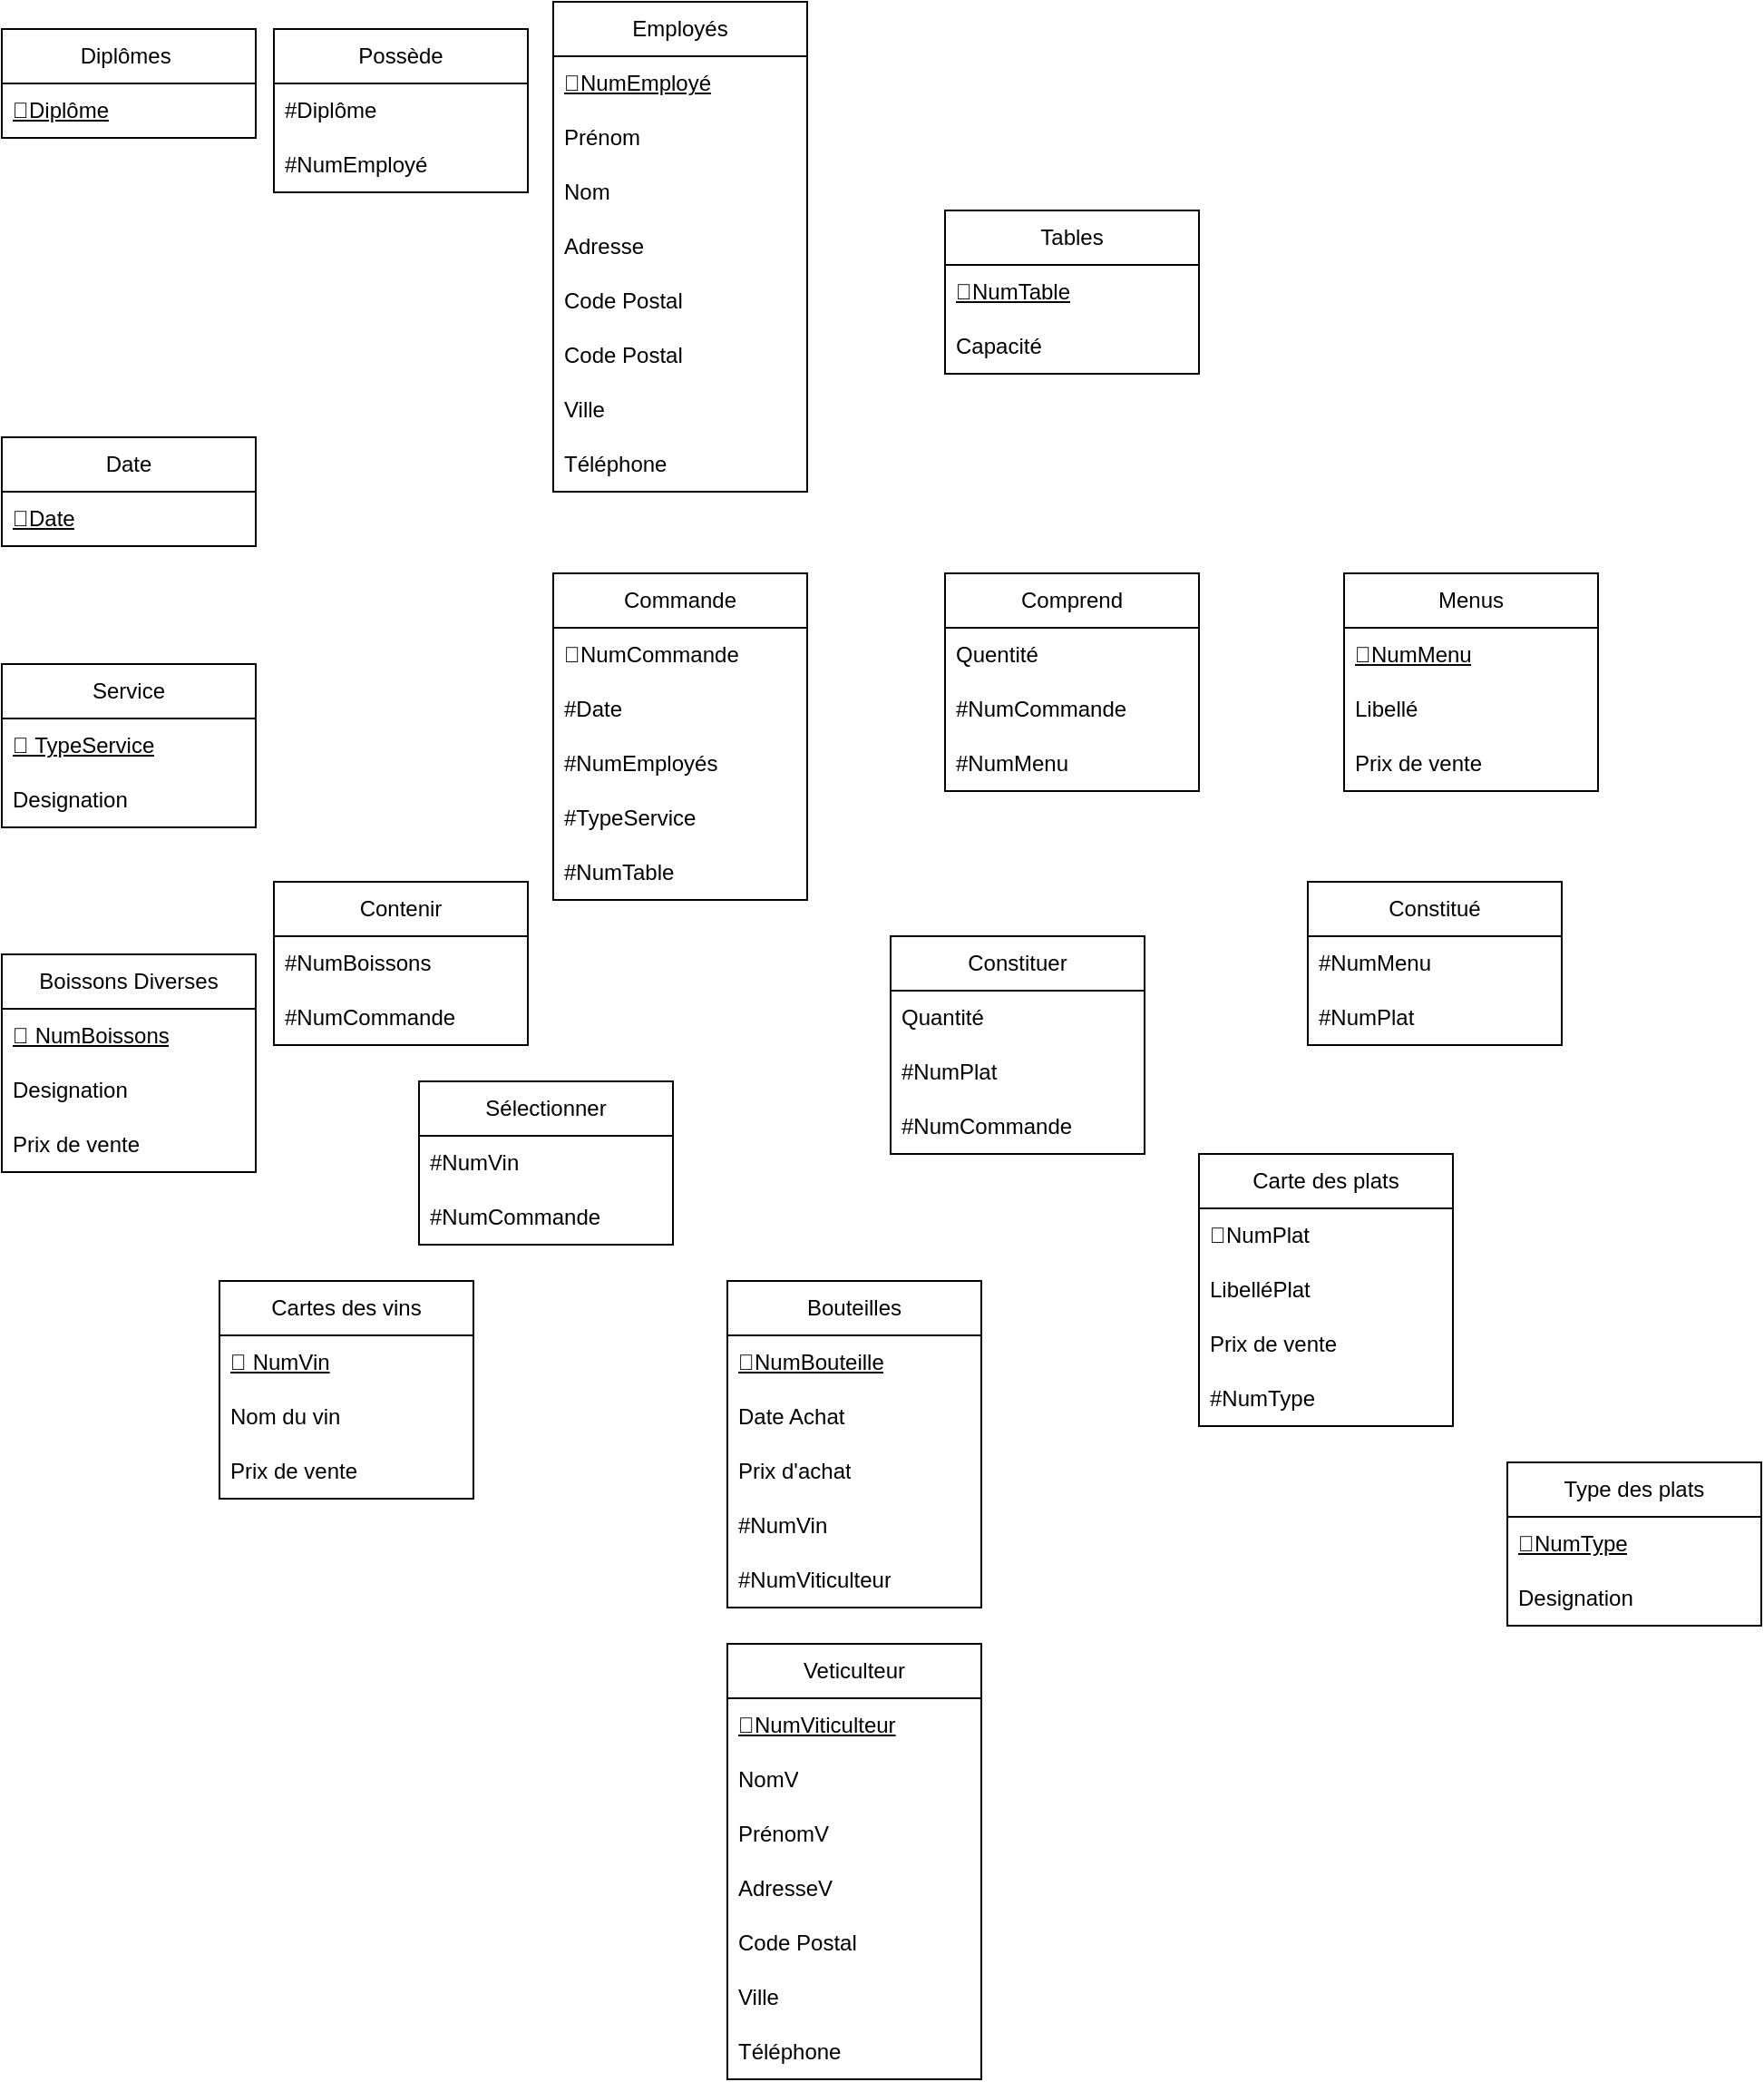 <mxfile version="21.6.3" type="device">
  <diagram name="Page-1" id="D2pk4G6JJesCG0xcJoy7">
    <mxGraphModel dx="624" dy="772" grid="1" gridSize="10" guides="1" tooltips="1" connect="1" arrows="1" fold="1" page="1" pageScale="1" pageWidth="827" pageHeight="1169" math="0" shadow="0">
      <root>
        <mxCell id="0" />
        <mxCell id="1" parent="0" />
        <mxCell id="8gkgv0WeasDvhIE8Wyls-1" value="Diplômes&lt;span style=&quot;white-space: pre;&quot;&gt;&#x9;&lt;/span&gt;&lt;br&gt;" style="swimlane;fontStyle=0;childLayout=stackLayout;horizontal=1;startSize=30;horizontalStack=0;resizeParent=1;resizeParentMax=0;resizeLast=0;collapsible=1;marginBottom=0;whiteSpace=wrap;html=1;" vertex="1" parent="1">
          <mxGeometry x="40" y="40" width="140" height="60" as="geometry" />
        </mxCell>
        <mxCell id="8gkgv0WeasDvhIE8Wyls-2" value="&lt;u style=&quot;border-color: var(--border-color);&quot;&gt;🔑&lt;/u&gt;&lt;u&gt;Diplôme&lt;/u&gt;" style="text;strokeColor=none;fillColor=none;align=left;verticalAlign=middle;spacingLeft=4;spacingRight=4;overflow=hidden;points=[[0,0.5],[1,0.5]];portConstraint=eastwest;rotatable=0;whiteSpace=wrap;html=1;" vertex="1" parent="8gkgv0WeasDvhIE8Wyls-1">
          <mxGeometry y="30" width="140" height="30" as="geometry" />
        </mxCell>
        <mxCell id="8gkgv0WeasDvhIE8Wyls-5" value="Employés" style="swimlane;fontStyle=0;childLayout=stackLayout;horizontal=1;startSize=30;horizontalStack=0;resizeParent=1;resizeParentMax=0;resizeLast=0;collapsible=1;marginBottom=0;whiteSpace=wrap;html=1;" vertex="1" parent="1">
          <mxGeometry x="344" y="25" width="140" height="270" as="geometry" />
        </mxCell>
        <mxCell id="8gkgv0WeasDvhIE8Wyls-6" value="&lt;u&gt;🔑NumEmployé&lt;span style=&quot;white-space: pre;&quot;&gt;&#x9;&lt;/span&gt;&lt;/u&gt;" style="text;strokeColor=none;fillColor=none;align=left;verticalAlign=middle;spacingLeft=4;spacingRight=4;overflow=hidden;points=[[0,0.5],[1,0.5]];portConstraint=eastwest;rotatable=0;whiteSpace=wrap;html=1;" vertex="1" parent="8gkgv0WeasDvhIE8Wyls-5">
          <mxGeometry y="30" width="140" height="30" as="geometry" />
        </mxCell>
        <mxCell id="8gkgv0WeasDvhIE8Wyls-8" value="Prénom&lt;span style=&quot;white-space: pre;&quot;&gt;&#x9;&lt;/span&gt;&lt;br&gt;" style="text;strokeColor=none;fillColor=none;align=left;verticalAlign=middle;spacingLeft=4;spacingRight=4;overflow=hidden;points=[[0,0.5],[1,0.5]];portConstraint=eastwest;rotatable=0;whiteSpace=wrap;html=1;" vertex="1" parent="8gkgv0WeasDvhIE8Wyls-5">
          <mxGeometry y="60" width="140" height="30" as="geometry" />
        </mxCell>
        <mxCell id="8gkgv0WeasDvhIE8Wyls-7" value="Nom&lt;span style=&quot;white-space: pre;&quot;&gt;&#x9;&lt;/span&gt;&lt;span style=&quot;white-space: pre;&quot;&gt;&#x9;&lt;/span&gt;&lt;span style=&quot;white-space: pre;&quot;&gt;&#x9;&lt;/span&gt;&lt;span style=&quot;white-space: pre;&quot;&gt;&#x9;&lt;/span&gt;&lt;span style=&quot;white-space: pre;&quot;&gt;&#x9;&lt;/span&gt;&lt;span style=&quot;white-space: pre;&quot;&gt;&#x9;&lt;/span&gt;&lt;br&gt;" style="text;strokeColor=none;fillColor=none;align=left;verticalAlign=middle;spacingLeft=4;spacingRight=4;overflow=hidden;points=[[0,0.5],[1,0.5]];portConstraint=eastwest;rotatable=0;whiteSpace=wrap;html=1;" vertex="1" parent="8gkgv0WeasDvhIE8Wyls-5">
          <mxGeometry y="90" width="140" height="30" as="geometry" />
        </mxCell>
        <mxCell id="8gkgv0WeasDvhIE8Wyls-9" value="Adresse" style="text;strokeColor=none;fillColor=none;align=left;verticalAlign=middle;spacingLeft=4;spacingRight=4;overflow=hidden;points=[[0,0.5],[1,0.5]];portConstraint=eastwest;rotatable=0;whiteSpace=wrap;html=1;" vertex="1" parent="8gkgv0WeasDvhIE8Wyls-5">
          <mxGeometry y="120" width="140" height="30" as="geometry" />
        </mxCell>
        <mxCell id="8gkgv0WeasDvhIE8Wyls-35" value="Code Postal" style="text;strokeColor=none;fillColor=none;align=left;verticalAlign=middle;spacingLeft=4;spacingRight=4;overflow=hidden;points=[[0,0.5],[1,0.5]];portConstraint=eastwest;rotatable=0;whiteSpace=wrap;html=1;" vertex="1" parent="8gkgv0WeasDvhIE8Wyls-5">
          <mxGeometry y="150" width="140" height="30" as="geometry" />
        </mxCell>
        <mxCell id="8gkgv0WeasDvhIE8Wyls-11" value="Code Postal" style="text;strokeColor=none;fillColor=none;align=left;verticalAlign=middle;spacingLeft=4;spacingRight=4;overflow=hidden;points=[[0,0.5],[1,0.5]];portConstraint=eastwest;rotatable=0;whiteSpace=wrap;html=1;" vertex="1" parent="8gkgv0WeasDvhIE8Wyls-5">
          <mxGeometry y="180" width="140" height="30" as="geometry" />
        </mxCell>
        <mxCell id="8gkgv0WeasDvhIE8Wyls-12" value="Ville" style="text;strokeColor=none;fillColor=none;align=left;verticalAlign=middle;spacingLeft=4;spacingRight=4;overflow=hidden;points=[[0,0.5],[1,0.5]];portConstraint=eastwest;rotatable=0;whiteSpace=wrap;html=1;" vertex="1" parent="8gkgv0WeasDvhIE8Wyls-5">
          <mxGeometry y="210" width="140" height="30" as="geometry" />
        </mxCell>
        <mxCell id="8gkgv0WeasDvhIE8Wyls-10" value="Téléphone" style="text;strokeColor=none;fillColor=none;align=left;verticalAlign=middle;spacingLeft=4;spacingRight=4;overflow=hidden;points=[[0,0.5],[1,0.5]];portConstraint=eastwest;rotatable=0;whiteSpace=wrap;html=1;" vertex="1" parent="8gkgv0WeasDvhIE8Wyls-5">
          <mxGeometry y="240" width="140" height="30" as="geometry" />
        </mxCell>
        <mxCell id="8gkgv0WeasDvhIE8Wyls-14" value="Date" style="swimlane;fontStyle=0;childLayout=stackLayout;horizontal=1;startSize=30;horizontalStack=0;resizeParent=1;resizeParentMax=0;resizeLast=0;collapsible=1;marginBottom=0;whiteSpace=wrap;html=1;" vertex="1" parent="1">
          <mxGeometry x="40" y="265" width="140" height="60" as="geometry" />
        </mxCell>
        <mxCell id="8gkgv0WeasDvhIE8Wyls-15" value="&lt;u style=&quot;border-color: var(--border-color);&quot;&gt;🔑&lt;/u&gt;&lt;u&gt;Date&lt;/u&gt;" style="text;strokeColor=none;fillColor=none;align=left;verticalAlign=middle;spacingLeft=4;spacingRight=4;overflow=hidden;points=[[0,0.5],[1,0.5]];portConstraint=eastwest;rotatable=0;whiteSpace=wrap;html=1;" vertex="1" parent="8gkgv0WeasDvhIE8Wyls-14">
          <mxGeometry y="30" width="140" height="30" as="geometry" />
        </mxCell>
        <mxCell id="8gkgv0WeasDvhIE8Wyls-18" value="Service" style="swimlane;fontStyle=0;childLayout=stackLayout;horizontal=1;startSize=30;horizontalStack=0;resizeParent=1;resizeParentMax=0;resizeLast=0;collapsible=1;marginBottom=0;whiteSpace=wrap;html=1;" vertex="1" parent="1">
          <mxGeometry x="40" y="390" width="140" height="90" as="geometry" />
        </mxCell>
        <mxCell id="8gkgv0WeasDvhIE8Wyls-19" value="&lt;u style=&quot;border-color: var(--border-color);&quot;&gt;🔑 TypeService&lt;/u&gt;" style="text;strokeColor=none;fillColor=none;align=left;verticalAlign=middle;spacingLeft=4;spacingRight=4;overflow=hidden;points=[[0,0.5],[1,0.5]];portConstraint=eastwest;rotatable=0;whiteSpace=wrap;html=1;" vertex="1" parent="8gkgv0WeasDvhIE8Wyls-18">
          <mxGeometry y="30" width="140" height="30" as="geometry" />
        </mxCell>
        <mxCell id="8gkgv0WeasDvhIE8Wyls-20" value="Designation" style="text;strokeColor=none;fillColor=none;align=left;verticalAlign=middle;spacingLeft=4;spacingRight=4;overflow=hidden;points=[[0,0.5],[1,0.5]];portConstraint=eastwest;rotatable=0;whiteSpace=wrap;html=1;" vertex="1" parent="8gkgv0WeasDvhIE8Wyls-18">
          <mxGeometry y="60" width="140" height="30" as="geometry" />
        </mxCell>
        <mxCell id="8gkgv0WeasDvhIE8Wyls-22" value="Boissons Diverses" style="swimlane;fontStyle=0;childLayout=stackLayout;horizontal=1;startSize=30;horizontalStack=0;resizeParent=1;resizeParentMax=0;resizeLast=0;collapsible=1;marginBottom=0;whiteSpace=wrap;html=1;" vertex="1" parent="1">
          <mxGeometry x="40" y="550" width="140" height="120" as="geometry" />
        </mxCell>
        <mxCell id="8gkgv0WeasDvhIE8Wyls-23" value="&lt;u style=&quot;border-color: var(--border-color);&quot;&gt;🔑 NumBoissons&lt;/u&gt;" style="text;strokeColor=none;fillColor=none;align=left;verticalAlign=middle;spacingLeft=4;spacingRight=4;overflow=hidden;points=[[0,0.5],[1,0.5]];portConstraint=eastwest;rotatable=0;whiteSpace=wrap;html=1;" vertex="1" parent="8gkgv0WeasDvhIE8Wyls-22">
          <mxGeometry y="30" width="140" height="30" as="geometry" />
        </mxCell>
        <mxCell id="8gkgv0WeasDvhIE8Wyls-24" value="Designation" style="text;strokeColor=none;fillColor=none;align=left;verticalAlign=middle;spacingLeft=4;spacingRight=4;overflow=hidden;points=[[0,0.5],[1,0.5]];portConstraint=eastwest;rotatable=0;whiteSpace=wrap;html=1;" vertex="1" parent="8gkgv0WeasDvhIE8Wyls-22">
          <mxGeometry y="60" width="140" height="30" as="geometry" />
        </mxCell>
        <mxCell id="8gkgv0WeasDvhIE8Wyls-25" value="Prix de vente" style="text;strokeColor=none;fillColor=none;align=left;verticalAlign=middle;spacingLeft=4;spacingRight=4;overflow=hidden;points=[[0,0.5],[1,0.5]];portConstraint=eastwest;rotatable=0;whiteSpace=wrap;html=1;" vertex="1" parent="8gkgv0WeasDvhIE8Wyls-22">
          <mxGeometry y="90" width="140" height="30" as="geometry" />
        </mxCell>
        <mxCell id="8gkgv0WeasDvhIE8Wyls-26" value="Cartes des vins" style="swimlane;fontStyle=0;childLayout=stackLayout;horizontal=1;startSize=30;horizontalStack=0;resizeParent=1;resizeParentMax=0;resizeLast=0;collapsible=1;marginBottom=0;whiteSpace=wrap;html=1;" vertex="1" parent="1">
          <mxGeometry x="160" y="730" width="140" height="120" as="geometry" />
        </mxCell>
        <mxCell id="8gkgv0WeasDvhIE8Wyls-27" value="&lt;u style=&quot;border-color: var(--border-color);&quot;&gt;🔑 NumVin&lt;/u&gt;" style="text;strokeColor=none;fillColor=none;align=left;verticalAlign=middle;spacingLeft=4;spacingRight=4;overflow=hidden;points=[[0,0.5],[1,0.5]];portConstraint=eastwest;rotatable=0;whiteSpace=wrap;html=1;" vertex="1" parent="8gkgv0WeasDvhIE8Wyls-26">
          <mxGeometry y="30" width="140" height="30" as="geometry" />
        </mxCell>
        <mxCell id="8gkgv0WeasDvhIE8Wyls-28" value="Nom du vin" style="text;strokeColor=none;fillColor=none;align=left;verticalAlign=middle;spacingLeft=4;spacingRight=4;overflow=hidden;points=[[0,0.5],[1,0.5]];portConstraint=eastwest;rotatable=0;whiteSpace=wrap;html=1;" vertex="1" parent="8gkgv0WeasDvhIE8Wyls-26">
          <mxGeometry y="60" width="140" height="30" as="geometry" />
        </mxCell>
        <mxCell id="8gkgv0WeasDvhIE8Wyls-29" value="Prix de vente" style="text;strokeColor=none;fillColor=none;align=left;verticalAlign=middle;spacingLeft=4;spacingRight=4;overflow=hidden;points=[[0,0.5],[1,0.5]];portConstraint=eastwest;rotatable=0;whiteSpace=wrap;html=1;" vertex="1" parent="8gkgv0WeasDvhIE8Wyls-26">
          <mxGeometry y="90" width="140" height="30" as="geometry" />
        </mxCell>
        <mxCell id="8gkgv0WeasDvhIE8Wyls-31" value="Possède" style="swimlane;fontStyle=0;childLayout=stackLayout;horizontal=1;startSize=30;horizontalStack=0;resizeParent=1;resizeParentMax=0;resizeLast=0;collapsible=1;marginBottom=0;whiteSpace=wrap;html=1;" vertex="1" parent="1">
          <mxGeometry x="190" y="40" width="140" height="90" as="geometry" />
        </mxCell>
        <mxCell id="8gkgv0WeasDvhIE8Wyls-32" value="&lt;span style=&quot;border-color: var(--border-color);&quot;&gt;#Diplôme&lt;/span&gt;" style="text;strokeColor=none;fillColor=none;align=left;verticalAlign=middle;spacingLeft=4;spacingRight=4;overflow=hidden;points=[[0,0.5],[1,0.5]];portConstraint=eastwest;rotatable=0;whiteSpace=wrap;html=1;" vertex="1" parent="8gkgv0WeasDvhIE8Wyls-31">
          <mxGeometry y="30" width="140" height="30" as="geometry" />
        </mxCell>
        <mxCell id="8gkgv0WeasDvhIE8Wyls-33" value="&lt;span style=&quot;border-color: var(--border-color);&quot;&gt;#NumEmployé&lt;span style=&quot;white-space: pre;&quot;&gt;&amp;nbsp;&amp;nbsp;&amp;nbsp;&amp;nbsp;&lt;/span&gt;&lt;/span&gt;" style="text;strokeColor=none;fillColor=none;align=left;verticalAlign=middle;spacingLeft=4;spacingRight=4;overflow=hidden;points=[[0,0.5],[1,0.5]];portConstraint=eastwest;rotatable=0;whiteSpace=wrap;html=1;" vertex="1" parent="8gkgv0WeasDvhIE8Wyls-31">
          <mxGeometry y="60" width="140" height="30" as="geometry" />
        </mxCell>
        <mxCell id="8gkgv0WeasDvhIE8Wyls-36" value="Commande" style="swimlane;fontStyle=0;childLayout=stackLayout;horizontal=1;startSize=30;horizontalStack=0;resizeParent=1;resizeParentMax=0;resizeLast=0;collapsible=1;marginBottom=0;whiteSpace=wrap;html=1;" vertex="1" parent="1">
          <mxGeometry x="344" y="340" width="140" height="180" as="geometry" />
        </mxCell>
        <mxCell id="8gkgv0WeasDvhIE8Wyls-37" value="&lt;span style=&quot;border-color: var(--border-color);&quot;&gt;🔑&lt;/span&gt;NumCommande" style="text;strokeColor=none;fillColor=none;align=left;verticalAlign=middle;spacingLeft=4;spacingRight=4;overflow=hidden;points=[[0,0.5],[1,0.5]];portConstraint=eastwest;rotatable=0;whiteSpace=wrap;html=1;" vertex="1" parent="8gkgv0WeasDvhIE8Wyls-36">
          <mxGeometry y="30" width="140" height="30" as="geometry" />
        </mxCell>
        <mxCell id="8gkgv0WeasDvhIE8Wyls-38" value="#Date" style="text;strokeColor=none;fillColor=none;align=left;verticalAlign=middle;spacingLeft=4;spacingRight=4;overflow=hidden;points=[[0,0.5],[1,0.5]];portConstraint=eastwest;rotatable=0;whiteSpace=wrap;html=1;" vertex="1" parent="8gkgv0WeasDvhIE8Wyls-36">
          <mxGeometry y="60" width="140" height="30" as="geometry" />
        </mxCell>
        <mxCell id="8gkgv0WeasDvhIE8Wyls-40" value="#NumEmployés" style="text;strokeColor=none;fillColor=none;align=left;verticalAlign=middle;spacingLeft=4;spacingRight=4;overflow=hidden;points=[[0,0.5],[1,0.5]];portConstraint=eastwest;rotatable=0;whiteSpace=wrap;html=1;" vertex="1" parent="8gkgv0WeasDvhIE8Wyls-36">
          <mxGeometry y="90" width="140" height="30" as="geometry" />
        </mxCell>
        <mxCell id="8gkgv0WeasDvhIE8Wyls-39" value="&lt;span style=&quot;border-color: var(--border-color);&quot;&gt;#TypeService&lt;/span&gt;" style="text;strokeColor=none;fillColor=none;align=left;verticalAlign=middle;spacingLeft=4;spacingRight=4;overflow=hidden;points=[[0,0.5],[1,0.5]];portConstraint=eastwest;rotatable=0;whiteSpace=wrap;html=1;" vertex="1" parent="8gkgv0WeasDvhIE8Wyls-36">
          <mxGeometry y="120" width="140" height="30" as="geometry" />
        </mxCell>
        <mxCell id="8gkgv0WeasDvhIE8Wyls-59" value="&lt;span style=&quot;border-color: var(--border-color);&quot;&gt;#NumTable&lt;/span&gt;" style="text;strokeColor=none;fillColor=none;align=left;verticalAlign=middle;spacingLeft=4;spacingRight=4;overflow=hidden;points=[[0,0.5],[1,0.5]];portConstraint=eastwest;rotatable=0;whiteSpace=wrap;html=1;" vertex="1" parent="8gkgv0WeasDvhIE8Wyls-36">
          <mxGeometry y="150" width="140" height="30" as="geometry" />
        </mxCell>
        <mxCell id="8gkgv0WeasDvhIE8Wyls-41" value="Contenir" style="swimlane;fontStyle=0;childLayout=stackLayout;horizontal=1;startSize=30;horizontalStack=0;resizeParent=1;resizeParentMax=0;resizeLast=0;collapsible=1;marginBottom=0;whiteSpace=wrap;html=1;" vertex="1" parent="1">
          <mxGeometry x="190" y="510" width="140" height="90" as="geometry" />
        </mxCell>
        <mxCell id="8gkgv0WeasDvhIE8Wyls-42" value="#NumBoissons" style="text;strokeColor=none;fillColor=none;align=left;verticalAlign=middle;spacingLeft=4;spacingRight=4;overflow=hidden;points=[[0,0.5],[1,0.5]];portConstraint=eastwest;rotatable=0;whiteSpace=wrap;html=1;" vertex="1" parent="8gkgv0WeasDvhIE8Wyls-41">
          <mxGeometry y="30" width="140" height="30" as="geometry" />
        </mxCell>
        <mxCell id="8gkgv0WeasDvhIE8Wyls-43" value="#NumCommande" style="text;strokeColor=none;fillColor=none;align=left;verticalAlign=middle;spacingLeft=4;spacingRight=4;overflow=hidden;points=[[0,0.5],[1,0.5]];portConstraint=eastwest;rotatable=0;whiteSpace=wrap;html=1;" vertex="1" parent="8gkgv0WeasDvhIE8Wyls-41">
          <mxGeometry y="60" width="140" height="30" as="geometry" />
        </mxCell>
        <mxCell id="8gkgv0WeasDvhIE8Wyls-45" value="Sélectionner" style="swimlane;fontStyle=0;childLayout=stackLayout;horizontal=1;startSize=30;horizontalStack=0;resizeParent=1;resizeParentMax=0;resizeLast=0;collapsible=1;marginBottom=0;whiteSpace=wrap;html=1;" vertex="1" parent="1">
          <mxGeometry x="270" y="620" width="140" height="90" as="geometry" />
        </mxCell>
        <mxCell id="8gkgv0WeasDvhIE8Wyls-47" value="#NumVin" style="text;strokeColor=none;fillColor=none;align=left;verticalAlign=middle;spacingLeft=4;spacingRight=4;overflow=hidden;points=[[0,0.5],[1,0.5]];portConstraint=eastwest;rotatable=0;whiteSpace=wrap;html=1;" vertex="1" parent="8gkgv0WeasDvhIE8Wyls-45">
          <mxGeometry y="30" width="140" height="30" as="geometry" />
        </mxCell>
        <mxCell id="8gkgv0WeasDvhIE8Wyls-46" value="#NumCommande" style="text;strokeColor=none;fillColor=none;align=left;verticalAlign=middle;spacingLeft=4;spacingRight=4;overflow=hidden;points=[[0,0.5],[1,0.5]];portConstraint=eastwest;rotatable=0;whiteSpace=wrap;html=1;" vertex="1" parent="8gkgv0WeasDvhIE8Wyls-45">
          <mxGeometry y="60" width="140" height="30" as="geometry" />
        </mxCell>
        <mxCell id="8gkgv0WeasDvhIE8Wyls-50" value="Bouteilles" style="swimlane;fontStyle=0;childLayout=stackLayout;horizontal=1;startSize=30;horizontalStack=0;resizeParent=1;resizeParentMax=0;resizeLast=0;collapsible=1;marginBottom=0;whiteSpace=wrap;html=1;" vertex="1" parent="1">
          <mxGeometry x="440" y="730" width="140" height="180" as="geometry" />
        </mxCell>
        <mxCell id="8gkgv0WeasDvhIE8Wyls-51" value="&lt;u&gt;&lt;span style=&quot;border-color: var(--border-color);&quot;&gt;🔑&lt;/span&gt;NumBouteille&lt;/u&gt;" style="text;strokeColor=none;fillColor=none;align=left;verticalAlign=middle;spacingLeft=4;spacingRight=4;overflow=hidden;points=[[0,0.5],[1,0.5]];portConstraint=eastwest;rotatable=0;whiteSpace=wrap;html=1;" vertex="1" parent="8gkgv0WeasDvhIE8Wyls-50">
          <mxGeometry y="30" width="140" height="30" as="geometry" />
        </mxCell>
        <mxCell id="8gkgv0WeasDvhIE8Wyls-52" value="Date Achat" style="text;strokeColor=none;fillColor=none;align=left;verticalAlign=middle;spacingLeft=4;spacingRight=4;overflow=hidden;points=[[0,0.5],[1,0.5]];portConstraint=eastwest;rotatable=0;whiteSpace=wrap;html=1;" vertex="1" parent="8gkgv0WeasDvhIE8Wyls-50">
          <mxGeometry y="60" width="140" height="30" as="geometry" />
        </mxCell>
        <mxCell id="8gkgv0WeasDvhIE8Wyls-54" value="Prix d&#39;achat" style="text;strokeColor=none;fillColor=none;align=left;verticalAlign=middle;spacingLeft=4;spacingRight=4;overflow=hidden;points=[[0,0.5],[1,0.5]];portConstraint=eastwest;rotatable=0;whiteSpace=wrap;html=1;" vertex="1" parent="8gkgv0WeasDvhIE8Wyls-50">
          <mxGeometry y="90" width="140" height="30" as="geometry" />
        </mxCell>
        <mxCell id="8gkgv0WeasDvhIE8Wyls-53" value="#NumVin" style="text;strokeColor=none;fillColor=none;align=left;verticalAlign=middle;spacingLeft=4;spacingRight=4;overflow=hidden;points=[[0,0.5],[1,0.5]];portConstraint=eastwest;rotatable=0;whiteSpace=wrap;html=1;" vertex="1" parent="8gkgv0WeasDvhIE8Wyls-50">
          <mxGeometry y="120" width="140" height="30" as="geometry" />
        </mxCell>
        <mxCell id="8gkgv0WeasDvhIE8Wyls-94" value="#NumViticulteur" style="text;strokeColor=none;fillColor=none;align=left;verticalAlign=middle;spacingLeft=4;spacingRight=4;overflow=hidden;points=[[0,0.5],[1,0.5]];portConstraint=eastwest;rotatable=0;whiteSpace=wrap;html=1;" vertex="1" parent="8gkgv0WeasDvhIE8Wyls-50">
          <mxGeometry y="150" width="140" height="30" as="geometry" />
        </mxCell>
        <mxCell id="8gkgv0WeasDvhIE8Wyls-55" value="Tables" style="swimlane;fontStyle=0;childLayout=stackLayout;horizontal=1;startSize=30;horizontalStack=0;resizeParent=1;resizeParentMax=0;resizeLast=0;collapsible=1;marginBottom=0;whiteSpace=wrap;html=1;" vertex="1" parent="1">
          <mxGeometry x="560" y="140" width="140" height="90" as="geometry" />
        </mxCell>
        <mxCell id="8gkgv0WeasDvhIE8Wyls-56" value="&lt;u style=&quot;border-color: var(--border-color);&quot;&gt;🔑&lt;/u&gt;&lt;u&gt;NumTable&lt;/u&gt;" style="text;strokeColor=none;fillColor=none;align=left;verticalAlign=middle;spacingLeft=4;spacingRight=4;overflow=hidden;points=[[0,0.5],[1,0.5]];portConstraint=eastwest;rotatable=0;whiteSpace=wrap;html=1;" vertex="1" parent="8gkgv0WeasDvhIE8Wyls-55">
          <mxGeometry y="30" width="140" height="30" as="geometry" />
        </mxCell>
        <mxCell id="8gkgv0WeasDvhIE8Wyls-57" value="Capacité" style="text;strokeColor=none;fillColor=none;align=left;verticalAlign=middle;spacingLeft=4;spacingRight=4;overflow=hidden;points=[[0,0.5],[1,0.5]];portConstraint=eastwest;rotatable=0;whiteSpace=wrap;html=1;" vertex="1" parent="8gkgv0WeasDvhIE8Wyls-55">
          <mxGeometry y="60" width="140" height="30" as="geometry" />
        </mxCell>
        <mxCell id="8gkgv0WeasDvhIE8Wyls-60" value="Comprend" style="swimlane;fontStyle=0;childLayout=stackLayout;horizontal=1;startSize=30;horizontalStack=0;resizeParent=1;resizeParentMax=0;resizeLast=0;collapsible=1;marginBottom=0;whiteSpace=wrap;html=1;" vertex="1" parent="1">
          <mxGeometry x="560" y="340" width="140" height="120" as="geometry" />
        </mxCell>
        <mxCell id="8gkgv0WeasDvhIE8Wyls-61" value="Quentité" style="text;strokeColor=none;fillColor=none;align=left;verticalAlign=middle;spacingLeft=4;spacingRight=4;overflow=hidden;points=[[0,0.5],[1,0.5]];portConstraint=eastwest;rotatable=0;whiteSpace=wrap;html=1;" vertex="1" parent="8gkgv0WeasDvhIE8Wyls-60">
          <mxGeometry y="30" width="140" height="30" as="geometry" />
        </mxCell>
        <mxCell id="8gkgv0WeasDvhIE8Wyls-62" value="#NumCommande" style="text;strokeColor=none;fillColor=none;align=left;verticalAlign=middle;spacingLeft=4;spacingRight=4;overflow=hidden;points=[[0,0.5],[1,0.5]];portConstraint=eastwest;rotatable=0;whiteSpace=wrap;html=1;" vertex="1" parent="8gkgv0WeasDvhIE8Wyls-60">
          <mxGeometry y="60" width="140" height="30" as="geometry" />
        </mxCell>
        <mxCell id="8gkgv0WeasDvhIE8Wyls-63" value="#NumMenu" style="text;strokeColor=none;fillColor=none;align=left;verticalAlign=middle;spacingLeft=4;spacingRight=4;overflow=hidden;points=[[0,0.5],[1,0.5]];portConstraint=eastwest;rotatable=0;whiteSpace=wrap;html=1;" vertex="1" parent="8gkgv0WeasDvhIE8Wyls-60">
          <mxGeometry y="90" width="140" height="30" as="geometry" />
        </mxCell>
        <mxCell id="8gkgv0WeasDvhIE8Wyls-64" value="Menus" style="swimlane;fontStyle=0;childLayout=stackLayout;horizontal=1;startSize=30;horizontalStack=0;resizeParent=1;resizeParentMax=0;resizeLast=0;collapsible=1;marginBottom=0;whiteSpace=wrap;html=1;" vertex="1" parent="1">
          <mxGeometry x="780" y="340" width="140" height="120" as="geometry" />
        </mxCell>
        <mxCell id="8gkgv0WeasDvhIE8Wyls-65" value="&lt;u&gt;&lt;span style=&quot;border-color: var(--border-color);&quot;&gt;🔑&lt;/span&gt;NumMenu&lt;/u&gt;" style="text;strokeColor=none;fillColor=none;align=left;verticalAlign=middle;spacingLeft=4;spacingRight=4;overflow=hidden;points=[[0,0.5],[1,0.5]];portConstraint=eastwest;rotatable=0;whiteSpace=wrap;html=1;" vertex="1" parent="8gkgv0WeasDvhIE8Wyls-64">
          <mxGeometry y="30" width="140" height="30" as="geometry" />
        </mxCell>
        <mxCell id="8gkgv0WeasDvhIE8Wyls-66" value="Libellé" style="text;strokeColor=none;fillColor=none;align=left;verticalAlign=middle;spacingLeft=4;spacingRight=4;overflow=hidden;points=[[0,0.5],[1,0.5]];portConstraint=eastwest;rotatable=0;whiteSpace=wrap;html=1;" vertex="1" parent="8gkgv0WeasDvhIE8Wyls-64">
          <mxGeometry y="60" width="140" height="30" as="geometry" />
        </mxCell>
        <mxCell id="8gkgv0WeasDvhIE8Wyls-67" value="Prix de vente" style="text;strokeColor=none;fillColor=none;align=left;verticalAlign=middle;spacingLeft=4;spacingRight=4;overflow=hidden;points=[[0,0.5],[1,0.5]];portConstraint=eastwest;rotatable=0;whiteSpace=wrap;html=1;" vertex="1" parent="8gkgv0WeasDvhIE8Wyls-64">
          <mxGeometry y="90" width="140" height="30" as="geometry" />
        </mxCell>
        <mxCell id="8gkgv0WeasDvhIE8Wyls-68" value="Constitué" style="swimlane;fontStyle=0;childLayout=stackLayout;horizontal=1;startSize=30;horizontalStack=0;resizeParent=1;resizeParentMax=0;resizeLast=0;collapsible=1;marginBottom=0;whiteSpace=wrap;html=1;" vertex="1" parent="1">
          <mxGeometry x="760" y="510" width="140" height="90" as="geometry" />
        </mxCell>
        <mxCell id="8gkgv0WeasDvhIE8Wyls-69" value="#NumMenu" style="text;strokeColor=none;fillColor=none;align=left;verticalAlign=middle;spacingLeft=4;spacingRight=4;overflow=hidden;points=[[0,0.5],[1,0.5]];portConstraint=eastwest;rotatable=0;whiteSpace=wrap;html=1;" vertex="1" parent="8gkgv0WeasDvhIE8Wyls-68">
          <mxGeometry y="30" width="140" height="30" as="geometry" />
        </mxCell>
        <mxCell id="8gkgv0WeasDvhIE8Wyls-70" value="#NumPlat" style="text;strokeColor=none;fillColor=none;align=left;verticalAlign=middle;spacingLeft=4;spacingRight=4;overflow=hidden;points=[[0,0.5],[1,0.5]];portConstraint=eastwest;rotatable=0;whiteSpace=wrap;html=1;" vertex="1" parent="8gkgv0WeasDvhIE8Wyls-68">
          <mxGeometry y="60" width="140" height="30" as="geometry" />
        </mxCell>
        <mxCell id="8gkgv0WeasDvhIE8Wyls-72" value="Carte des plats" style="swimlane;fontStyle=0;childLayout=stackLayout;horizontal=1;startSize=30;horizontalStack=0;resizeParent=1;resizeParentMax=0;resizeLast=0;collapsible=1;marginBottom=0;whiteSpace=wrap;html=1;" vertex="1" parent="1">
          <mxGeometry x="700" y="660" width="140" height="150" as="geometry" />
        </mxCell>
        <mxCell id="8gkgv0WeasDvhIE8Wyls-73" value="&lt;span style=&quot;border-color: var(--border-color);&quot;&gt;🔑&lt;/span&gt;NumPlat" style="text;strokeColor=none;fillColor=none;align=left;verticalAlign=middle;spacingLeft=4;spacingRight=4;overflow=hidden;points=[[0,0.5],[1,0.5]];portConstraint=eastwest;rotatable=0;whiteSpace=wrap;html=1;" vertex="1" parent="8gkgv0WeasDvhIE8Wyls-72">
          <mxGeometry y="30" width="140" height="30" as="geometry" />
        </mxCell>
        <mxCell id="8gkgv0WeasDvhIE8Wyls-74" value="LibelléPlat&lt;span style=&quot;white-space: pre;&quot;&gt;&#x9;&lt;/span&gt;" style="text;strokeColor=none;fillColor=none;align=left;verticalAlign=middle;spacingLeft=4;spacingRight=4;overflow=hidden;points=[[0,0.5],[1,0.5]];portConstraint=eastwest;rotatable=0;whiteSpace=wrap;html=1;" vertex="1" parent="8gkgv0WeasDvhIE8Wyls-72">
          <mxGeometry y="60" width="140" height="30" as="geometry" />
        </mxCell>
        <mxCell id="8gkgv0WeasDvhIE8Wyls-75" value="Prix de vente" style="text;strokeColor=none;fillColor=none;align=left;verticalAlign=middle;spacingLeft=4;spacingRight=4;overflow=hidden;points=[[0,0.5],[1,0.5]];portConstraint=eastwest;rotatable=0;whiteSpace=wrap;html=1;" vertex="1" parent="8gkgv0WeasDvhIE8Wyls-72">
          <mxGeometry y="90" width="140" height="30" as="geometry" />
        </mxCell>
        <mxCell id="8gkgv0WeasDvhIE8Wyls-85" value="#NumType" style="text;strokeColor=none;fillColor=none;align=left;verticalAlign=middle;spacingLeft=4;spacingRight=4;overflow=hidden;points=[[0,0.5],[1,0.5]];portConstraint=eastwest;rotatable=0;whiteSpace=wrap;html=1;" vertex="1" parent="8gkgv0WeasDvhIE8Wyls-72">
          <mxGeometry y="120" width="140" height="30" as="geometry" />
        </mxCell>
        <mxCell id="8gkgv0WeasDvhIE8Wyls-76" value="Constituer" style="swimlane;fontStyle=0;childLayout=stackLayout;horizontal=1;startSize=30;horizontalStack=0;resizeParent=1;resizeParentMax=0;resizeLast=0;collapsible=1;marginBottom=0;whiteSpace=wrap;html=1;" vertex="1" parent="1">
          <mxGeometry x="530" y="540" width="140" height="120" as="geometry" />
        </mxCell>
        <mxCell id="8gkgv0WeasDvhIE8Wyls-77" value="Quantité" style="text;strokeColor=none;fillColor=none;align=left;verticalAlign=middle;spacingLeft=4;spacingRight=4;overflow=hidden;points=[[0,0.5],[1,0.5]];portConstraint=eastwest;rotatable=0;whiteSpace=wrap;html=1;" vertex="1" parent="8gkgv0WeasDvhIE8Wyls-76">
          <mxGeometry y="30" width="140" height="30" as="geometry" />
        </mxCell>
        <mxCell id="8gkgv0WeasDvhIE8Wyls-78" value="#NumPlat" style="text;strokeColor=none;fillColor=none;align=left;verticalAlign=middle;spacingLeft=4;spacingRight=4;overflow=hidden;points=[[0,0.5],[1,0.5]];portConstraint=eastwest;rotatable=0;whiteSpace=wrap;html=1;" vertex="1" parent="8gkgv0WeasDvhIE8Wyls-76">
          <mxGeometry y="60" width="140" height="30" as="geometry" />
        </mxCell>
        <mxCell id="8gkgv0WeasDvhIE8Wyls-79" value="#NumCommande" style="text;strokeColor=none;fillColor=none;align=left;verticalAlign=middle;spacingLeft=4;spacingRight=4;overflow=hidden;points=[[0,0.5],[1,0.5]];portConstraint=eastwest;rotatable=0;whiteSpace=wrap;html=1;" vertex="1" parent="8gkgv0WeasDvhIE8Wyls-76">
          <mxGeometry y="90" width="140" height="30" as="geometry" />
        </mxCell>
        <mxCell id="8gkgv0WeasDvhIE8Wyls-81" value="Type des plats" style="swimlane;fontStyle=0;childLayout=stackLayout;horizontal=1;startSize=30;horizontalStack=0;resizeParent=1;resizeParentMax=0;resizeLast=0;collapsible=1;marginBottom=0;whiteSpace=wrap;html=1;" vertex="1" parent="1">
          <mxGeometry x="870" y="830" width="140" height="90" as="geometry" />
        </mxCell>
        <mxCell id="8gkgv0WeasDvhIE8Wyls-82" value="&lt;u&gt;🔑NumType&lt;/u&gt;" style="text;strokeColor=none;fillColor=none;align=left;verticalAlign=middle;spacingLeft=4;spacingRight=4;overflow=hidden;points=[[0,0.5],[1,0.5]];portConstraint=eastwest;rotatable=0;whiteSpace=wrap;html=1;" vertex="1" parent="8gkgv0WeasDvhIE8Wyls-81">
          <mxGeometry y="30" width="140" height="30" as="geometry" />
        </mxCell>
        <mxCell id="8gkgv0WeasDvhIE8Wyls-83" value="Designation" style="text;strokeColor=none;fillColor=none;align=left;verticalAlign=middle;spacingLeft=4;spacingRight=4;overflow=hidden;points=[[0,0.5],[1,0.5]];portConstraint=eastwest;rotatable=0;whiteSpace=wrap;html=1;" vertex="1" parent="8gkgv0WeasDvhIE8Wyls-81">
          <mxGeometry y="60" width="140" height="30" as="geometry" />
        </mxCell>
        <mxCell id="8gkgv0WeasDvhIE8Wyls-86" value="Veticulteur" style="swimlane;fontStyle=0;childLayout=stackLayout;horizontal=1;startSize=30;horizontalStack=0;resizeParent=1;resizeParentMax=0;resizeLast=0;collapsible=1;marginBottom=0;whiteSpace=wrap;html=1;" vertex="1" parent="1">
          <mxGeometry x="440" y="930" width="140" height="240" as="geometry" />
        </mxCell>
        <mxCell id="8gkgv0WeasDvhIE8Wyls-87" value="&lt;u&gt;&lt;span style=&quot;border-color: var(--border-color);&quot;&gt;🔑&lt;/span&gt;NumViticulteur&lt;/u&gt;" style="text;strokeColor=none;fillColor=none;align=left;verticalAlign=middle;spacingLeft=4;spacingRight=4;overflow=hidden;points=[[0,0.5],[1,0.5]];portConstraint=eastwest;rotatable=0;whiteSpace=wrap;html=1;" vertex="1" parent="8gkgv0WeasDvhIE8Wyls-86">
          <mxGeometry y="30" width="140" height="30" as="geometry" />
        </mxCell>
        <mxCell id="8gkgv0WeasDvhIE8Wyls-88" value="NomV" style="text;strokeColor=none;fillColor=none;align=left;verticalAlign=middle;spacingLeft=4;spacingRight=4;overflow=hidden;points=[[0,0.5],[1,0.5]];portConstraint=eastwest;rotatable=0;whiteSpace=wrap;html=1;" vertex="1" parent="8gkgv0WeasDvhIE8Wyls-86">
          <mxGeometry y="60" width="140" height="30" as="geometry" />
        </mxCell>
        <mxCell id="8gkgv0WeasDvhIE8Wyls-89" value="PrénomV" style="text;strokeColor=none;fillColor=none;align=left;verticalAlign=middle;spacingLeft=4;spacingRight=4;overflow=hidden;points=[[0,0.5],[1,0.5]];portConstraint=eastwest;rotatable=0;whiteSpace=wrap;html=1;" vertex="1" parent="8gkgv0WeasDvhIE8Wyls-86">
          <mxGeometry y="90" width="140" height="30" as="geometry" />
        </mxCell>
        <mxCell id="8gkgv0WeasDvhIE8Wyls-90" value="AdresseV" style="text;strokeColor=none;fillColor=none;align=left;verticalAlign=middle;spacingLeft=4;spacingRight=4;overflow=hidden;points=[[0,0.5],[1,0.5]];portConstraint=eastwest;rotatable=0;whiteSpace=wrap;html=1;" vertex="1" parent="8gkgv0WeasDvhIE8Wyls-86">
          <mxGeometry y="120" width="140" height="30" as="geometry" />
        </mxCell>
        <mxCell id="8gkgv0WeasDvhIE8Wyls-91" value="Code Postal" style="text;strokeColor=none;fillColor=none;align=left;verticalAlign=middle;spacingLeft=4;spacingRight=4;overflow=hidden;points=[[0,0.5],[1,0.5]];portConstraint=eastwest;rotatable=0;whiteSpace=wrap;html=1;" vertex="1" parent="8gkgv0WeasDvhIE8Wyls-86">
          <mxGeometry y="150" width="140" height="30" as="geometry" />
        </mxCell>
        <mxCell id="8gkgv0WeasDvhIE8Wyls-92" value="Ville" style="text;strokeColor=none;fillColor=none;align=left;verticalAlign=middle;spacingLeft=4;spacingRight=4;overflow=hidden;points=[[0,0.5],[1,0.5]];portConstraint=eastwest;rotatable=0;whiteSpace=wrap;html=1;" vertex="1" parent="8gkgv0WeasDvhIE8Wyls-86">
          <mxGeometry y="180" width="140" height="30" as="geometry" />
        </mxCell>
        <mxCell id="8gkgv0WeasDvhIE8Wyls-93" value="Téléphone" style="text;strokeColor=none;fillColor=none;align=left;verticalAlign=middle;spacingLeft=4;spacingRight=4;overflow=hidden;points=[[0,0.5],[1,0.5]];portConstraint=eastwest;rotatable=0;whiteSpace=wrap;html=1;" vertex="1" parent="8gkgv0WeasDvhIE8Wyls-86">
          <mxGeometry y="210" width="140" height="30" as="geometry" />
        </mxCell>
      </root>
    </mxGraphModel>
  </diagram>
</mxfile>
